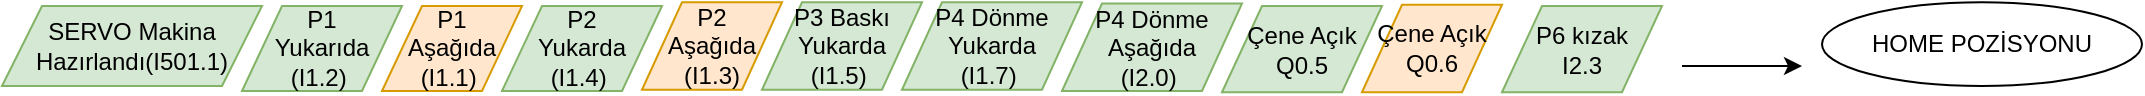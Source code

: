 <mxfile version="13.8.2" type="github">
  <diagram id="8I0ZILU0IZCC_N8qX_k-" name="Page-1">
    <mxGraphModel dx="1221" dy="682" grid="1" gridSize="10" guides="1" tooltips="1" connect="1" arrows="1" fold="1" page="1" pageScale="1" pageWidth="827" pageHeight="1169" background="none" math="0" shadow="0">
      <root>
        <mxCell id="0" />
        <mxCell id="1" parent="0" />
        <mxCell id="A2uMPvVaSxJjAJt0p_s2-1" value="SERVO Makina Hazırlandı(I501.1)" style="shape=parallelogram;perimeter=parallelogramPerimeter;whiteSpace=wrap;html=1;fixedSize=1;fillColor=#d5e8d4;strokeColor=#82b366;" vertex="1" parent="1">
          <mxGeometry y="40" width="130" height="40" as="geometry" />
        </mxCell>
        <mxCell id="A2uMPvVaSxJjAJt0p_s2-2" value="P1 &lt;br&gt;Yukarıda (I1.2)&amp;nbsp;" style="shape=parallelogram;perimeter=parallelogramPerimeter;whiteSpace=wrap;html=1;fixedSize=1;fillColor=#d5e8d4;strokeColor=#82b366;" vertex="1" parent="1">
          <mxGeometry x="120" y="40" width="80" height="42.5" as="geometry" />
        </mxCell>
        <mxCell id="A2uMPvVaSxJjAJt0p_s2-3" value="P1 &lt;br&gt;Aşağıda &lt;br&gt;(I1.1)&amp;nbsp;" style="shape=parallelogram;perimeter=parallelogramPerimeter;whiteSpace=wrap;html=1;fixedSize=1;fillColor=#ffe6cc;strokeColor=#d79b00;" vertex="1" parent="1">
          <mxGeometry x="190" y="40" width="70" height="42.5" as="geometry" />
        </mxCell>
        <mxCell id="A2uMPvVaSxJjAJt0p_s2-4" value="P2 &lt;br&gt;Yukarda&lt;br&gt;(I1.4)&amp;nbsp;" style="shape=parallelogram;perimeter=parallelogramPerimeter;whiteSpace=wrap;html=1;fixedSize=1;fillColor=#d5e8d4;strokeColor=#82b366;" vertex="1" parent="1">
          <mxGeometry x="250" y="40" width="80" height="42.5" as="geometry" />
        </mxCell>
        <mxCell id="A2uMPvVaSxJjAJt0p_s2-5" value="P2 &lt;br&gt;Aşağıda&lt;br&gt;&amp;nbsp;(I1.3)&amp;nbsp;" style="shape=parallelogram;perimeter=parallelogramPerimeter;whiteSpace=wrap;html=1;fixedSize=1;fillColor=#ffe6cc;strokeColor=#d79b00;" vertex="1" parent="1">
          <mxGeometry x="320" y="38.13" width="70" height="43.75" as="geometry" />
        </mxCell>
        <mxCell id="A2uMPvVaSxJjAJt0p_s2-6" value="P3 Baskı&lt;br&gt;Yukarda &lt;br&gt;(I1.5)&amp;nbsp;" style="shape=parallelogram;perimeter=parallelogramPerimeter;whiteSpace=wrap;html=1;fixedSize=1;fillColor=#d5e8d4;strokeColor=#82b366;" vertex="1" parent="1">
          <mxGeometry x="380" y="38.13" width="80" height="43.75" as="geometry" />
        </mxCell>
        <mxCell id="A2uMPvVaSxJjAJt0p_s2-7" value="P4 Dönme&lt;br&gt;Yukarda &lt;br&gt;(I1.7)&amp;nbsp;" style="shape=parallelogram;perimeter=parallelogramPerimeter;whiteSpace=wrap;html=1;fixedSize=1;fillColor=#d5e8d4;strokeColor=#82b366;" vertex="1" parent="1">
          <mxGeometry x="450" y="38.13" width="90" height="43.75" as="geometry" />
        </mxCell>
        <mxCell id="A2uMPvVaSxJjAJt0p_s2-9" value="P4 Dönme&lt;br&gt;Aşağıda&lt;br&gt;(I2.0)&amp;nbsp;" style="shape=parallelogram;perimeter=parallelogramPerimeter;whiteSpace=wrap;html=1;fixedSize=1;fillColor=#d5e8d4;strokeColor=#82b366;" vertex="1" parent="1">
          <mxGeometry x="530" y="38.75" width="90" height="43.75" as="geometry" />
        </mxCell>
        <mxCell id="A2uMPvVaSxJjAJt0p_s2-10" value="Çene Açık&lt;br&gt;Q0.5" style="shape=parallelogram;perimeter=parallelogramPerimeter;whiteSpace=wrap;html=1;fixedSize=1;fillColor=#d5e8d4;strokeColor=#82b366;" vertex="1" parent="1">
          <mxGeometry x="610" y="40" width="80" height="43.13" as="geometry" />
        </mxCell>
        <mxCell id="A2uMPvVaSxJjAJt0p_s2-11" value="Çene Açık&lt;br&gt;Q0.6" style="shape=parallelogram;perimeter=parallelogramPerimeter;whiteSpace=wrap;html=1;fixedSize=1;fillColor=#ffe6cc;strokeColor=#d79b00;" vertex="1" parent="1">
          <mxGeometry x="680" y="39.37" width="70" height="43.75" as="geometry" />
        </mxCell>
        <mxCell id="A2uMPvVaSxJjAJt0p_s2-12" value="P6 kızak&lt;br&gt;I2.3" style="shape=parallelogram;perimeter=parallelogramPerimeter;whiteSpace=wrap;html=1;fixedSize=1;fillColor=#d5e8d4;strokeColor=#82b366;" vertex="1" parent="1">
          <mxGeometry x="750" y="40" width="80" height="43.13" as="geometry" />
        </mxCell>
        <mxCell id="A2uMPvVaSxJjAJt0p_s2-13" value="HOME POZİSYONU" style="ellipse;whiteSpace=wrap;html=1;" vertex="1" parent="1">
          <mxGeometry x="910" y="38.13" width="160" height="41.87" as="geometry" />
        </mxCell>
        <mxCell id="A2uMPvVaSxJjAJt0p_s2-15" value="" style="endArrow=classic;html=1;" edge="1" parent="1">
          <mxGeometry width="50" height="50" relative="1" as="geometry">
            <mxPoint x="840" y="70" as="sourcePoint" />
            <mxPoint x="900" y="70" as="targetPoint" />
            <Array as="points">
              <mxPoint x="890" y="70" />
            </Array>
          </mxGeometry>
        </mxCell>
      </root>
    </mxGraphModel>
  </diagram>
</mxfile>
